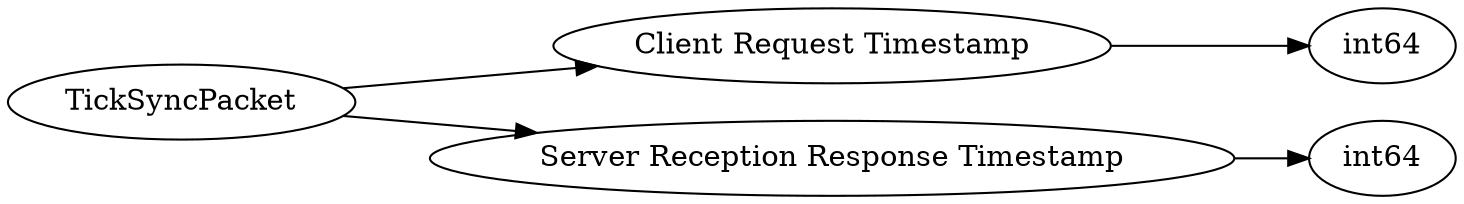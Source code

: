 digraph "TickSyncPacket" {
rankdir = LR
0
0 -> 1
1 -> 2
0 -> 3
3 -> 4

0 [label="TickSyncPacket",comment="name: \"TickSyncPacket\", typeName: \"\", id: 0, branchId: 23, recurseId: -1, attributes: 0, notes: \"\""];
1 [label="Client Request Timestamp",comment="name: \"Client Request Timestamp\", typeName: \"\", id: 1, branchId: 0, recurseId: -1, attributes: 0, notes: \"\""];
2 [label="int64",comment="name: \"int64\", typeName: \"\", id: 2, branchId: 0, recurseId: -1, attributes: 512, notes: \"\""];
3 [label="Server Reception Response Timestamp",comment="name: \"Server Reception Response Timestamp\", typeName: \"\", id: 3, branchId: 0, recurseId: -1, attributes: 0, notes: \"\""];
4 [label="int64",comment="name: \"int64\", typeName: \"\", id: 4, branchId: 0, recurseId: -1, attributes: 512, notes: \"\""];
{ rank = max;2;4}

}
